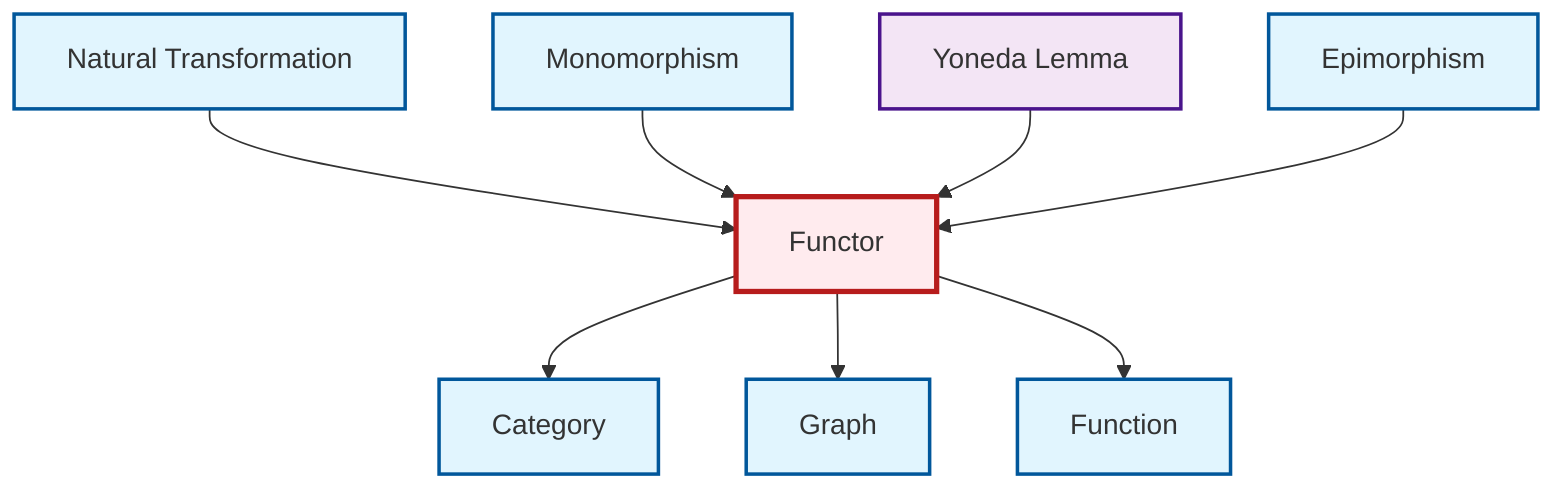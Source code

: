 graph TD
    classDef definition fill:#e1f5fe,stroke:#01579b,stroke-width:2px
    classDef theorem fill:#f3e5f5,stroke:#4a148c,stroke-width:2px
    classDef axiom fill:#fff3e0,stroke:#e65100,stroke-width:2px
    classDef example fill:#e8f5e9,stroke:#1b5e20,stroke-width:2px
    classDef current fill:#ffebee,stroke:#b71c1c,stroke-width:3px
    def-function["Function"]:::definition
    thm-yoneda["Yoneda Lemma"]:::theorem
    def-epimorphism["Epimorphism"]:::definition
    def-graph["Graph"]:::definition
    def-functor["Functor"]:::definition
    def-natural-transformation["Natural Transformation"]:::definition
    def-category["Category"]:::definition
    def-monomorphism["Monomorphism"]:::definition
    def-natural-transformation --> def-functor
    def-monomorphism --> def-functor
    def-functor --> def-category
    thm-yoneda --> def-functor
    def-functor --> def-graph
    def-functor --> def-function
    def-epimorphism --> def-functor
    class def-functor current
